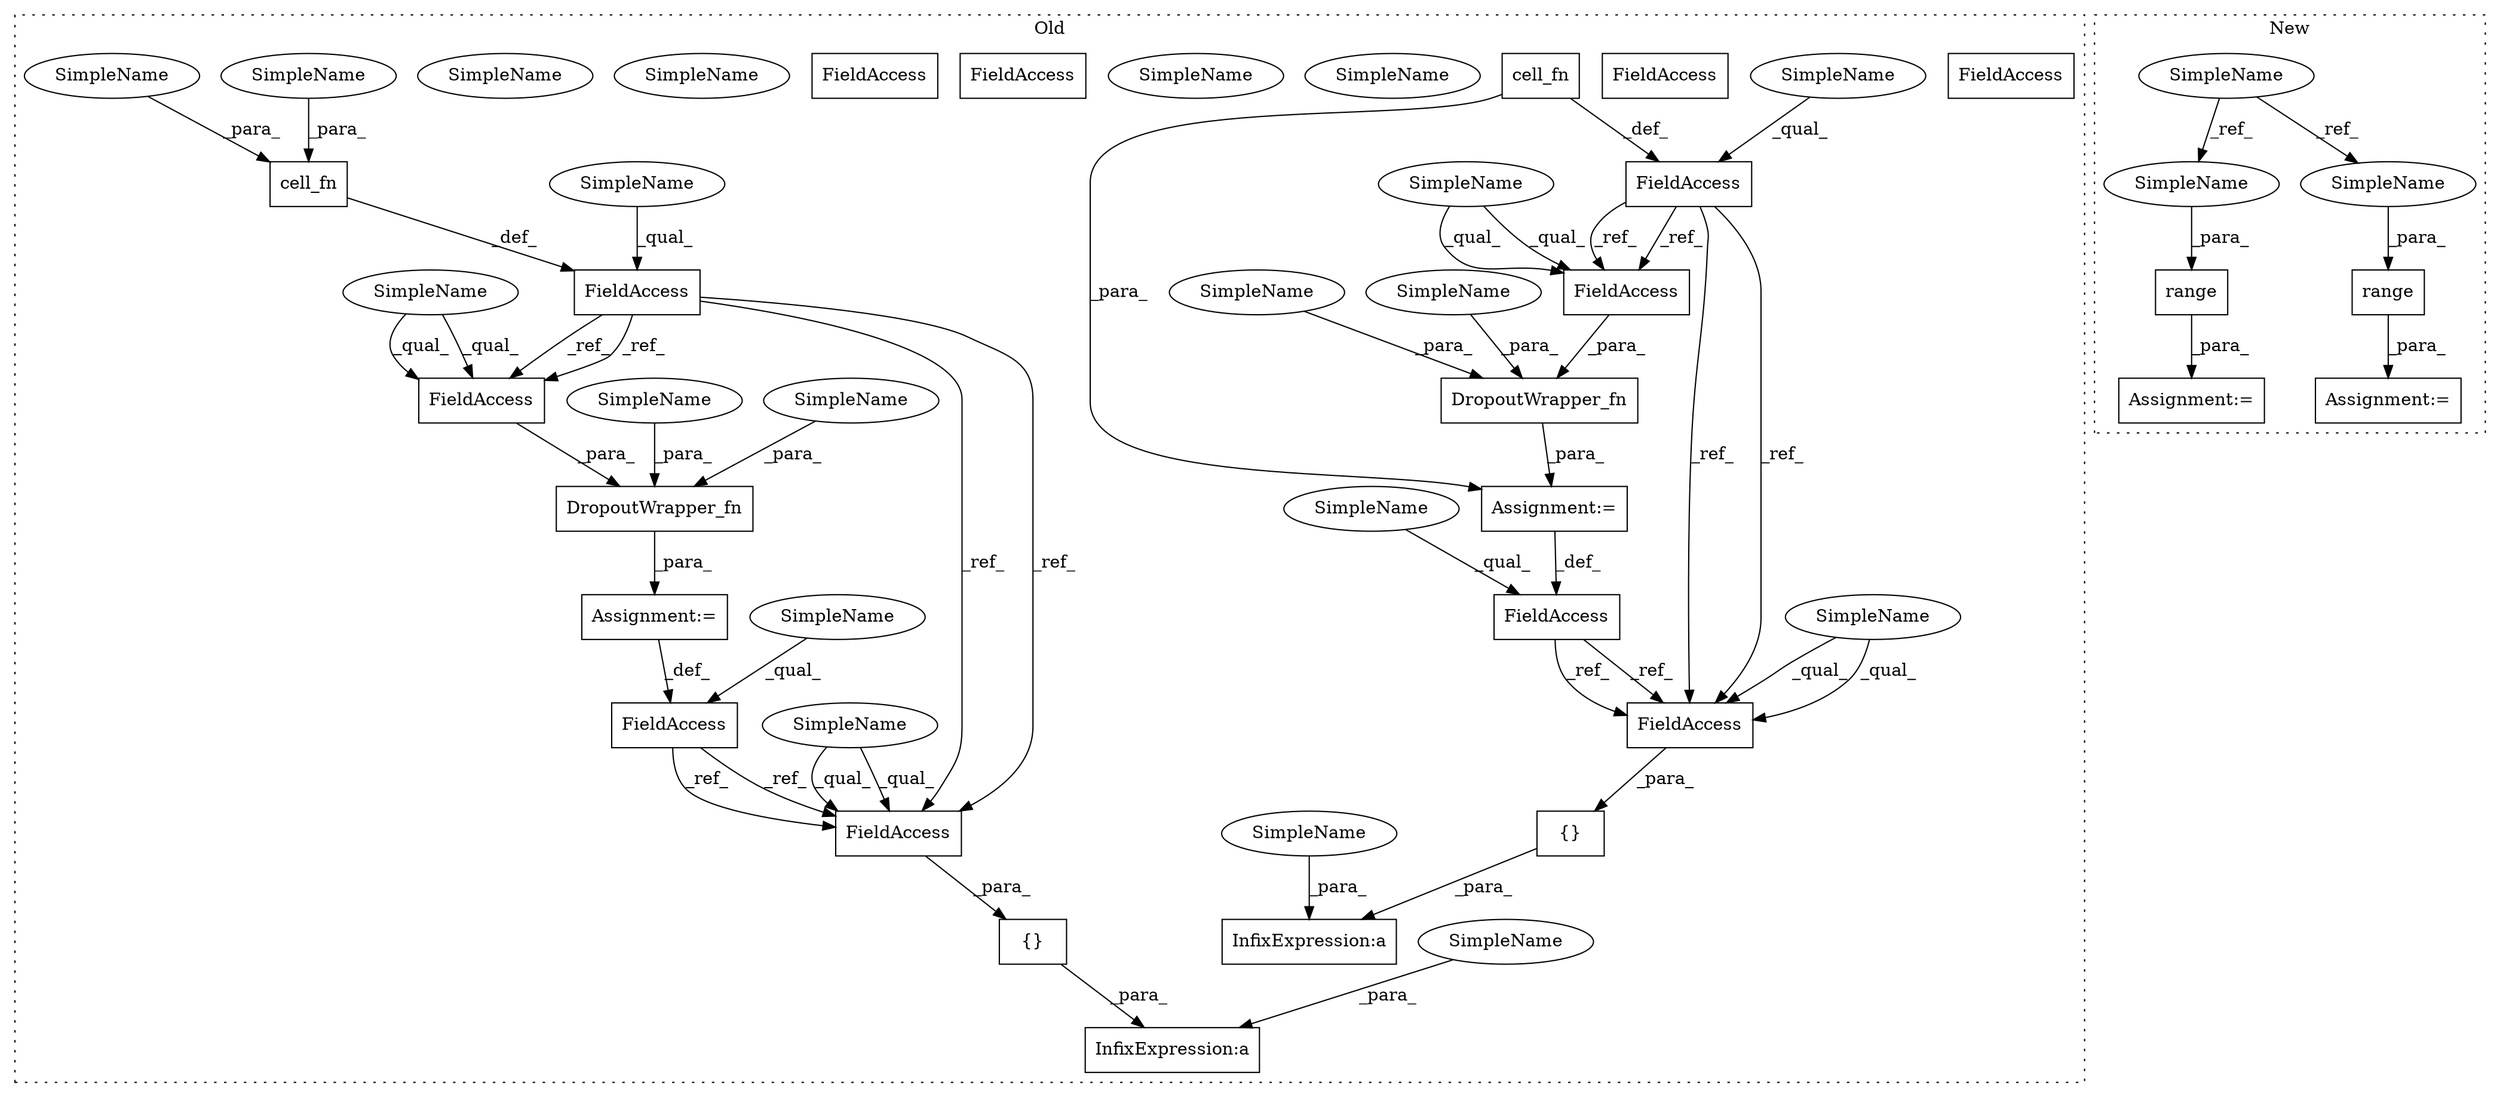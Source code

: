 digraph G {
subgraph cluster0 {
1 [label="cell_fn" a="32" s="56443,56474" l="8,1" shape="box"];
3 [label="InfixExpression:a" a="27" s="57638" l="3" shape="box"];
4 [label="{}" a="4" s="57624,57637" l="1,1" shape="box"];
5 [label="FieldAccess" a="22" s="56430" l="12" shape="box"];
6 [label="FieldAccess" a="22" s="57172" l="12" shape="box"];
7 [label="FieldAccess" a="22" s="57203" l="12" shape="box"];
8 [label="Assignment:=" a="7" s="57184" l="1" shape="box"];
10 [label="DropoutWrapper_fn" a="32" s="57185,57242" l="18,1" shape="box"];
13 [label="InfixExpression:a" a="27" s="57718" l="3" shape="box"];
14 [label="{}" a="4" s="57704,57717" l="1,1" shape="box"];
15 [label="cell_fn" a="32" s="56496,56527" l="8,1" shape="box"];
16 [label="FieldAccess" a="22" s="56483" l="12" shape="box"];
17 [label="FieldAccess" a="22" s="57253" l="12" shape="box"];
18 [label="FieldAccess" a="22" s="57284" l="12" shape="box"];
19 [label="DropoutWrapper_fn" a="32" s="57266,57323" l="18,1" shape="box"];
20 [label="Assignment:=" a="7" s="57265" l="1" shape="box"];
22 [label="SimpleName" a="42" s="56460" l="14" shape="ellipse"];
23 [label="SimpleName" a="42" s="57310" l="13" shape="ellipse"];
24 [label="SimpleName" a="42" s="57229" l="13" shape="ellipse"];
27 [label="FieldAccess" a="22" s="57705" l="12" shape="box"];
28 [label="FieldAccess" a="22" s="57284" l="12" shape="box"];
29 [label="SimpleName" a="42" s="57641" l="7" shape="ellipse"];
30 [label="SimpleName" a="42" s="57721" l="7" shape="ellipse"];
31 [label="FieldAccess" a="22" s="57625" l="12" shape="box"];
32 [label="FieldAccess" a="22" s="57203" l="12" shape="box"];
33 [label="SimpleName" a="42" s="57216" l="12" shape="ellipse"];
34 [label="SimpleName" a="42" s="57297" l="12" shape="ellipse"];
35 [label="FieldAccess" a="22" s="57705" l="12" shape="box"];
36 [label="SimpleName" a="42" s="56451" l="8" shape="ellipse"];
37 [label="SimpleName" a="42" s="57310" l="13" shape="ellipse"];
38 [label="SimpleName" a="42" s="57229" l="13" shape="ellipse"];
39 [label="SimpleName" a="42" s="57297" l="12" shape="ellipse"];
40 [label="SimpleName" a="42" s="57216" l="12" shape="ellipse"];
41 [label="SimpleName" a="42" s="57172" l="4" shape="ellipse"];
42 [label="SimpleName" a="42" s="57203" l="4" shape="ellipse"];
43 [label="SimpleName" a="42" s="56483" l="4" shape="ellipse"];
44 [label="SimpleName" a="42" s="57705" l="4" shape="ellipse"];
45 [label="SimpleName" a="42" s="57284" l="4" shape="ellipse"];
46 [label="SimpleName" a="42" s="56430" l="4" shape="ellipse"];
47 [label="SimpleName" a="42" s="57625" l="4" shape="ellipse"];
48 [label="SimpleName" a="42" s="57253" l="4" shape="ellipse"];
49 [label="FieldAccess" a="22" s="57625" l="12" shape="box"];
label = "Old";
style="dotted";
}
subgraph cluster1 {
2 [label="range" a="32" s="58068,58081" l="6,1" shape="box"];
9 [label="Assignment:=" a="7" s="58061" l="30" shape="box"];
11 [label="SimpleName" a="42" s="54977" l="7" shape="ellipse"];
12 [label="range" a="32" s="58254,58267" l="6,1" shape="box"];
21 [label="Assignment:=" a="7" s="58247" l="30" shape="box"];
25 [label="SimpleName" a="42" s="58260" l="7" shape="ellipse"];
26 [label="SimpleName" a="42" s="58074" l="7" shape="ellipse"];
label = "New";
style="dotted";
}
1 -> 5 [label="_def_"];
2 -> 9 [label="_para_"];
4 -> 3 [label="_para_"];
5 -> 32 [label="_ref_"];
5 -> 49 [label="_ref_"];
5 -> 49 [label="_ref_"];
5 -> 32 [label="_ref_"];
6 -> 49 [label="_ref_"];
6 -> 49 [label="_ref_"];
8 -> 6 [label="_def_"];
10 -> 8 [label="_para_"];
11 -> 25 [label="_ref_"];
11 -> 26 [label="_ref_"];
12 -> 21 [label="_para_"];
14 -> 13 [label="_para_"];
15 -> 20 [label="_para_"];
15 -> 16 [label="_def_"];
16 -> 35 [label="_ref_"];
16 -> 35 [label="_ref_"];
16 -> 28 [label="_ref_"];
16 -> 28 [label="_ref_"];
17 -> 35 [label="_ref_"];
17 -> 35 [label="_ref_"];
19 -> 20 [label="_para_"];
20 -> 17 [label="_def_"];
22 -> 1 [label="_para_"];
25 -> 12 [label="_para_"];
26 -> 2 [label="_para_"];
28 -> 19 [label="_para_"];
29 -> 3 [label="_para_"];
30 -> 13 [label="_para_"];
32 -> 10 [label="_para_"];
35 -> 14 [label="_para_"];
36 -> 1 [label="_para_"];
37 -> 19 [label="_para_"];
38 -> 10 [label="_para_"];
39 -> 19 [label="_para_"];
40 -> 10 [label="_para_"];
41 -> 6 [label="_qual_"];
42 -> 32 [label="_qual_"];
42 -> 32 [label="_qual_"];
43 -> 16 [label="_qual_"];
44 -> 35 [label="_qual_"];
44 -> 35 [label="_qual_"];
45 -> 28 [label="_qual_"];
45 -> 28 [label="_qual_"];
46 -> 5 [label="_qual_"];
47 -> 49 [label="_qual_"];
47 -> 49 [label="_qual_"];
48 -> 17 [label="_qual_"];
49 -> 4 [label="_para_"];
}